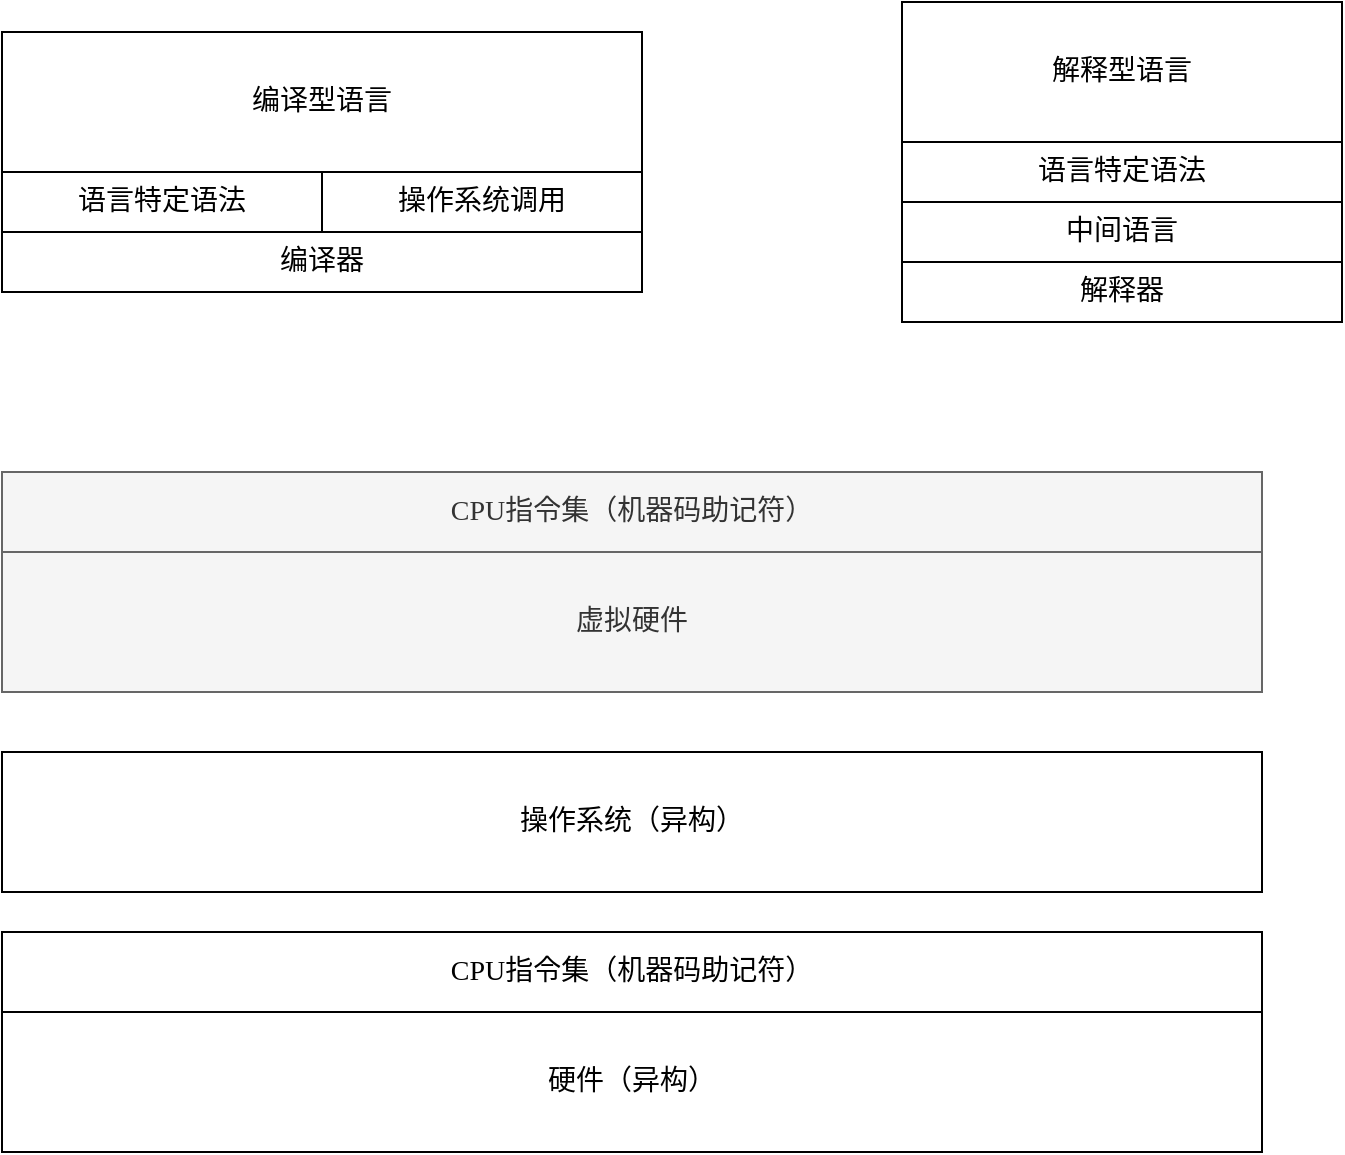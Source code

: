 <mxfile version="13.4.4"><diagram id="ECe7ipnHtjHDNEMAykl8" name="第 1 页"><mxGraphModel dx="1426" dy="807" grid="1" gridSize="10" guides="1" tooltips="1" connect="1" arrows="1" fold="1" page="1" pageScale="1" pageWidth="827" pageHeight="1169" math="0" shadow="0"><root><mxCell id="0"/><mxCell id="1" parent="0"/><mxCell id="TNvOmccy-r2ZdQEqaebn-1" value="&lt;font face=&quot;menlo&quot; style=&quot;font-size: 14px&quot;&gt;硬件（异构）&lt;/font&gt;" style="rounded=0;whiteSpace=wrap;html=1;" vertex="1" parent="1"><mxGeometry x="79" y="645" width="630" height="70" as="geometry"/></mxCell><mxCell id="TNvOmccy-r2ZdQEqaebn-2" value="&lt;font face=&quot;menlo&quot; style=&quot;font-size: 14px&quot;&gt;CPU指令集（机器码助记符）&lt;/font&gt;" style="rounded=0;whiteSpace=wrap;html=1;" vertex="1" parent="1"><mxGeometry x="79" y="605" width="630" height="40" as="geometry"/></mxCell><mxCell id="TNvOmccy-r2ZdQEqaebn-3" value="&lt;font face=&quot;menlo&quot; style=&quot;font-size: 14px&quot;&gt;操作系统（异构）&lt;/font&gt;" style="rounded=0;whiteSpace=wrap;html=1;" vertex="1" parent="1"><mxGeometry x="79" y="515" width="630" height="70" as="geometry"/></mxCell><mxCell id="TNvOmccy-r2ZdQEqaebn-4" value="&lt;font face=&quot;menlo&quot; style=&quot;font-size: 14px&quot;&gt;编译型语言&lt;/font&gt;" style="rounded=0;whiteSpace=wrap;html=1;" vertex="1" parent="1"><mxGeometry x="79" y="155" width="320" height="70" as="geometry"/></mxCell><mxCell id="TNvOmccy-r2ZdQEqaebn-6" value="&lt;font face=&quot;menlo&quot;&gt;&lt;span style=&quot;font-size: 14px&quot;&gt;编译器&lt;/span&gt;&lt;/font&gt;" style="rounded=0;whiteSpace=wrap;html=1;" vertex="1" parent="1"><mxGeometry x="79" y="255" width="320" height="30" as="geometry"/></mxCell><mxCell id="TNvOmccy-r2ZdQEqaebn-10" value="&lt;font face=&quot;menlo&quot; style=&quot;font-size: 14px&quot;&gt;虚拟硬件&lt;/font&gt;" style="rounded=0;whiteSpace=wrap;html=1;fillColor=#f5f5f5;strokeColor=#666666;fontColor=#333333;" vertex="1" parent="1"><mxGeometry x="79" y="415" width="630" height="70" as="geometry"/></mxCell><mxCell id="TNvOmccy-r2ZdQEqaebn-11" value="&lt;font face=&quot;menlo&quot; style=&quot;font-size: 14px&quot;&gt;CPU指令集（机器码助记符）&lt;/font&gt;" style="rounded=0;whiteSpace=wrap;html=1;fillColor=#f5f5f5;strokeColor=#666666;fontColor=#333333;" vertex="1" parent="1"><mxGeometry x="79" y="375" width="630" height="40" as="geometry"/></mxCell><mxCell id="TNvOmccy-r2ZdQEqaebn-12" value="&lt;font face=&quot;menlo&quot; style=&quot;font-size: 14px&quot;&gt;解释型语言&lt;/font&gt;" style="rounded=0;whiteSpace=wrap;html=1;" vertex="1" parent="1"><mxGeometry x="529" y="140" width="220" height="70" as="geometry"/></mxCell><mxCell id="TNvOmccy-r2ZdQEqaebn-13" value="&lt;font face=&quot;menlo&quot;&gt;&lt;span style=&quot;font-size: 14px&quot;&gt;解释器&lt;/span&gt;&lt;/font&gt;" style="rounded=0;whiteSpace=wrap;html=1;" vertex="1" parent="1"><mxGeometry x="529" y="270" width="220" height="30" as="geometry"/></mxCell><mxCell id="TNvOmccy-r2ZdQEqaebn-14" value="&lt;font face=&quot;menlo&quot;&gt;&lt;span style=&quot;font-size: 14px&quot;&gt;语言特定语法&lt;/span&gt;&lt;/font&gt;" style="rounded=0;whiteSpace=wrap;html=1;" vertex="1" parent="1"><mxGeometry x="79" y="225" width="160" height="30" as="geometry"/></mxCell><mxCell id="TNvOmccy-r2ZdQEqaebn-15" value="&lt;font face=&quot;menlo&quot;&gt;&lt;span style=&quot;font-size: 14px&quot;&gt;操作系统调用&lt;/span&gt;&lt;/font&gt;" style="rounded=0;whiteSpace=wrap;html=1;" vertex="1" parent="1"><mxGeometry x="239" y="225" width="160" height="30" as="geometry"/></mxCell><mxCell id="TNvOmccy-r2ZdQEqaebn-16" value="&lt;font face=&quot;menlo&quot;&gt;&lt;span style=&quot;font-size: 14px&quot;&gt;中间语言&lt;/span&gt;&lt;/font&gt;" style="rounded=0;whiteSpace=wrap;html=1;" vertex="1" parent="1"><mxGeometry x="529" y="240" width="220" height="30" as="geometry"/></mxCell><mxCell id="TNvOmccy-r2ZdQEqaebn-17" value="&lt;font face=&quot;menlo&quot;&gt;&lt;span style=&quot;font-size: 14px&quot;&gt;语言特定语法&lt;/span&gt;&lt;/font&gt;" style="rounded=0;whiteSpace=wrap;html=1;" vertex="1" parent="1"><mxGeometry x="529" y="210" width="220" height="30" as="geometry"/></mxCell></root></mxGraphModel></diagram></mxfile>